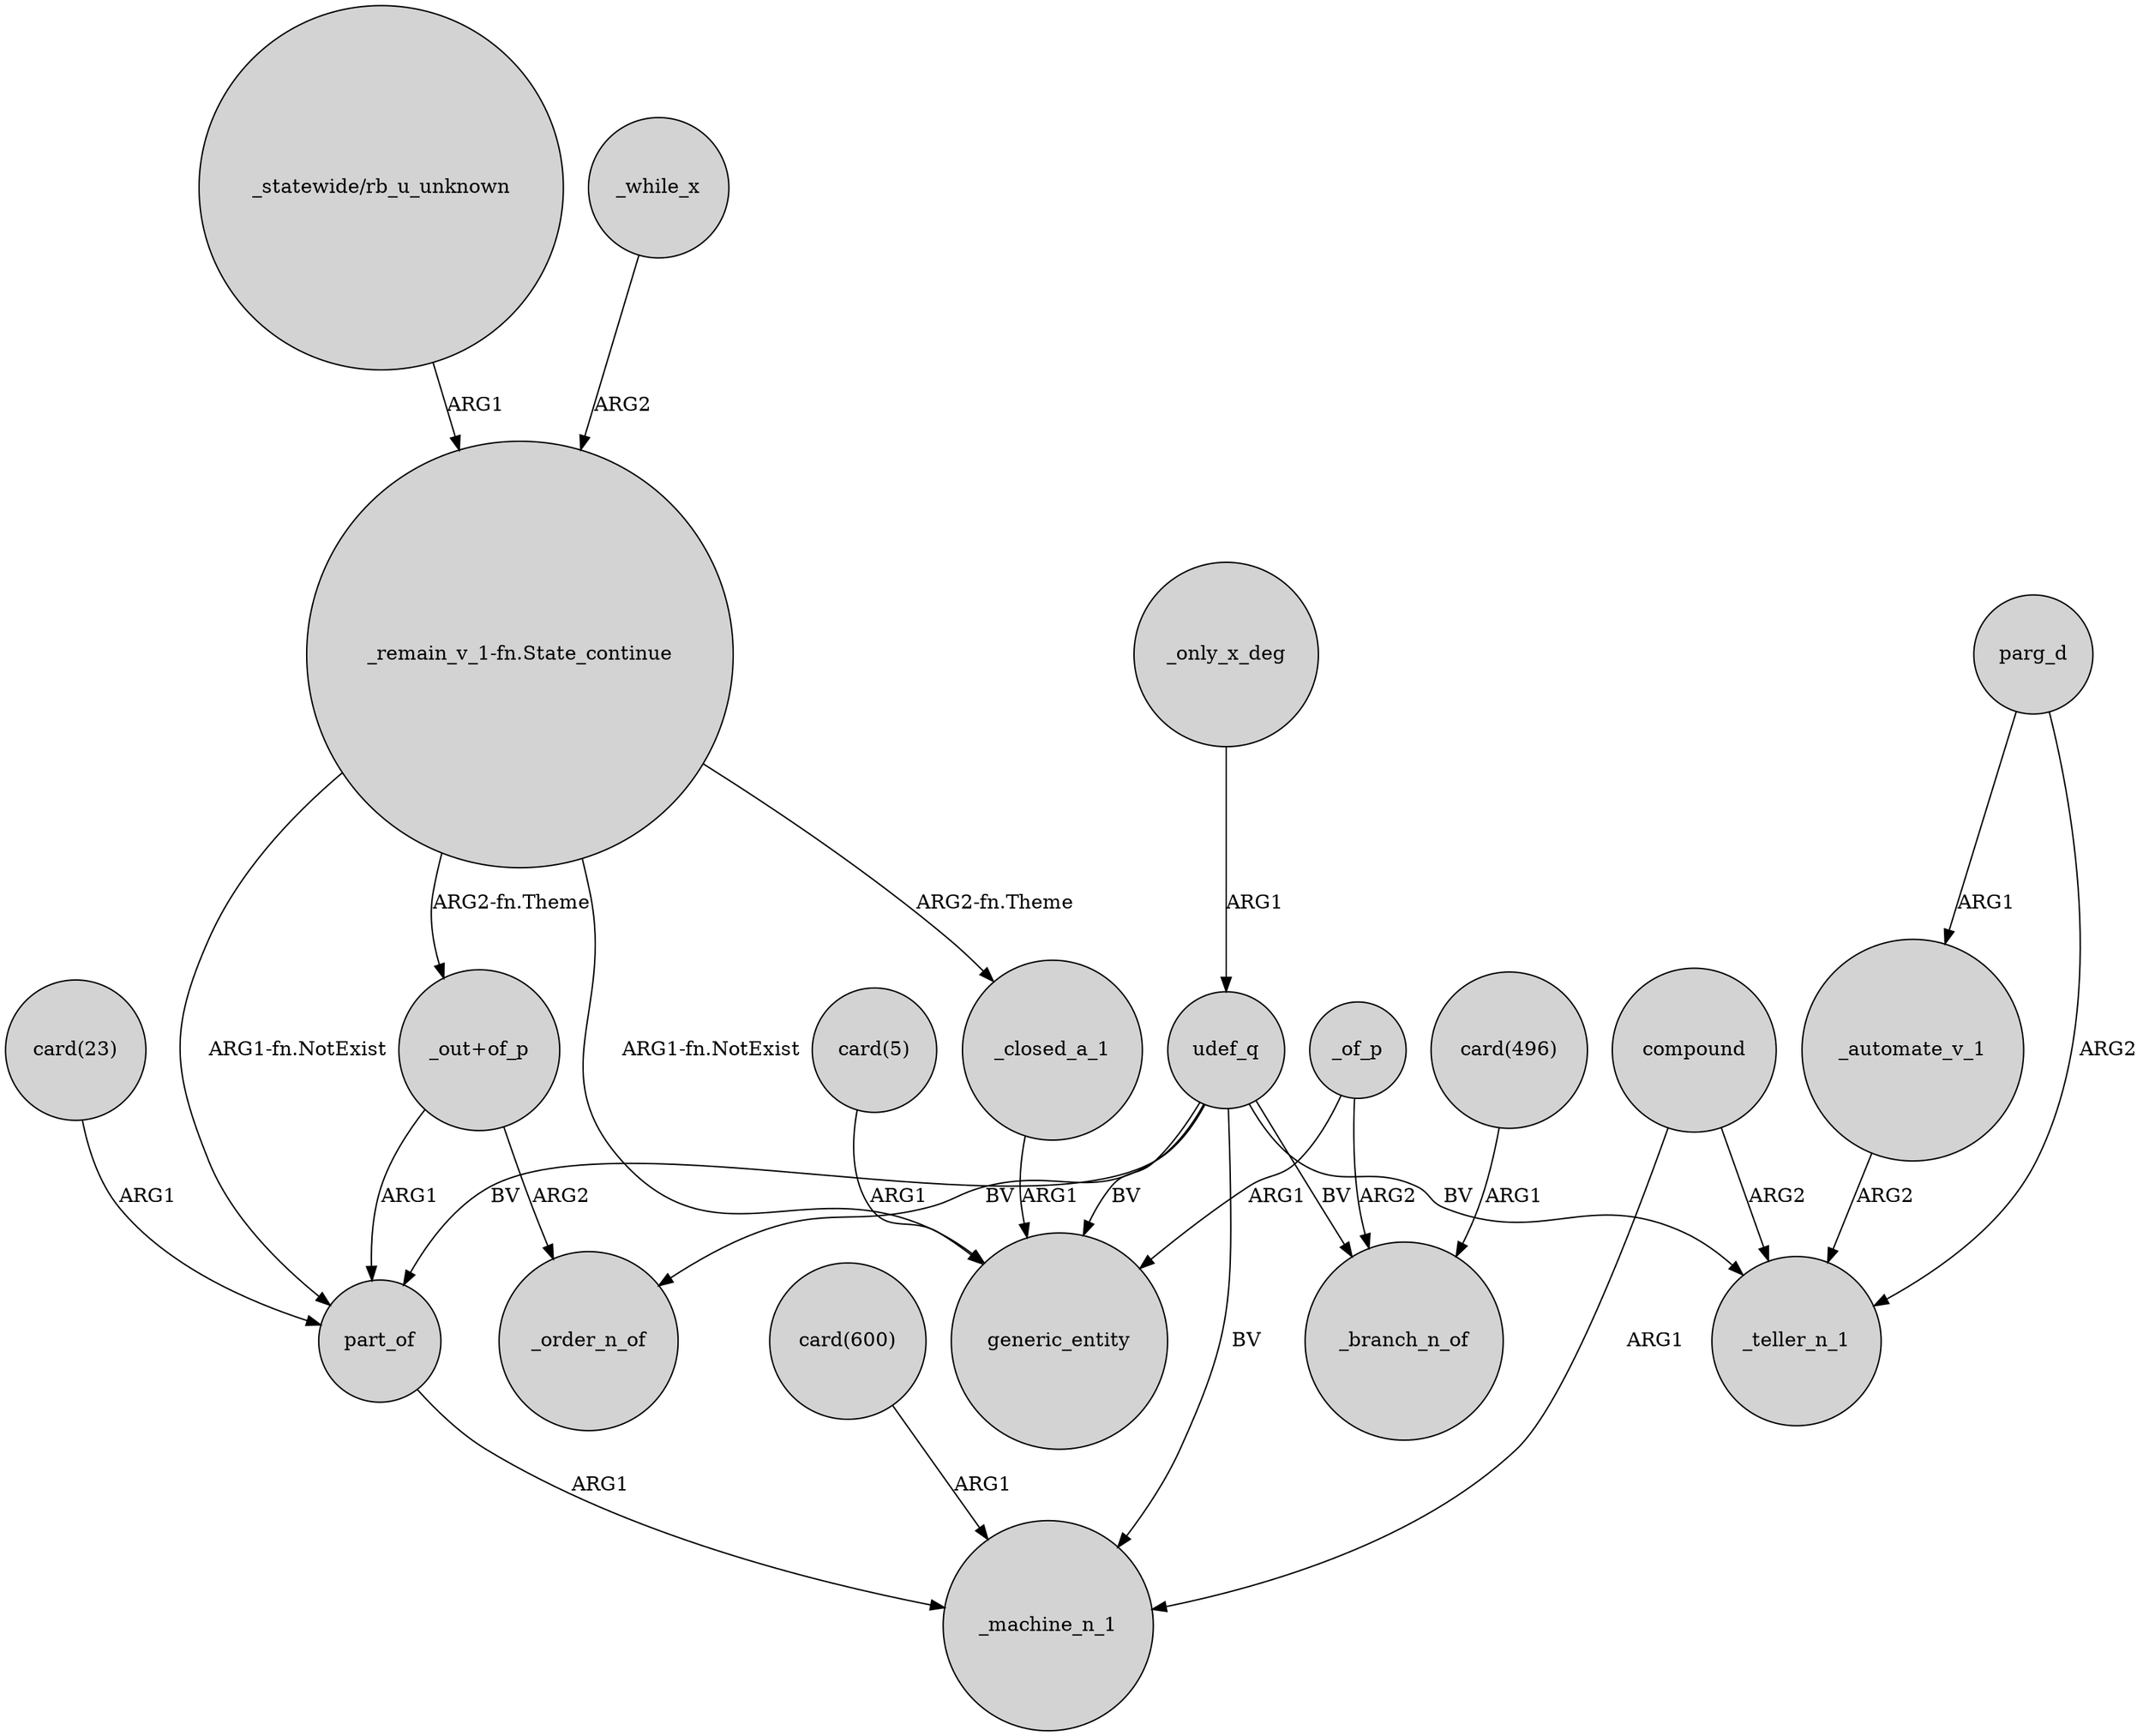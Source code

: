 digraph {
	node [shape=circle style=filled]
	_only_x_deg -> udef_q [label=ARG1]
	udef_q -> _machine_n_1 [label=BV]
	"_out+of_p" -> part_of [label=ARG1]
	"_remain_v_1-fn.State_continue" -> generic_entity [label="ARG1-fn.NotExist"]
	udef_q -> _branch_n_of [label=BV]
	udef_q -> part_of [label=BV]
	udef_q -> generic_entity [label=BV]
	_closed_a_1 -> generic_entity [label=ARG1]
	udef_q -> _order_n_of [label=BV]
	"card(23)" -> part_of [label=ARG1]
	parg_d -> _automate_v_1 [label=ARG1]
	parg_d -> _teller_n_1 [label=ARG2]
	"_out+of_p" -> _order_n_of [label=ARG2]
	"card(600)" -> _machine_n_1 [label=ARG1]
	"_remain_v_1-fn.State_continue" -> _closed_a_1 [label="ARG2-fn.Theme"]
	compound -> _machine_n_1 [label=ARG1]
	"card(5)" -> generic_entity [label=ARG1]
	_automate_v_1 -> _teller_n_1 [label=ARG2]
	"card(496)" -> _branch_n_of [label=ARG1]
	compound -> _teller_n_1 [label=ARG2]
	_of_p -> _branch_n_of [label=ARG2]
	"_remain_v_1-fn.State_continue" -> "_out+of_p" [label="ARG2-fn.Theme"]
	udef_q -> _teller_n_1 [label=BV]
	"_statewide/rb_u_unknown" -> "_remain_v_1-fn.State_continue" [label=ARG1]
	part_of -> _machine_n_1 [label=ARG1]
	_while_x -> "_remain_v_1-fn.State_continue" [label=ARG2]
	_of_p -> generic_entity [label=ARG1]
	"_remain_v_1-fn.State_continue" -> part_of [label="ARG1-fn.NotExist"]
}
